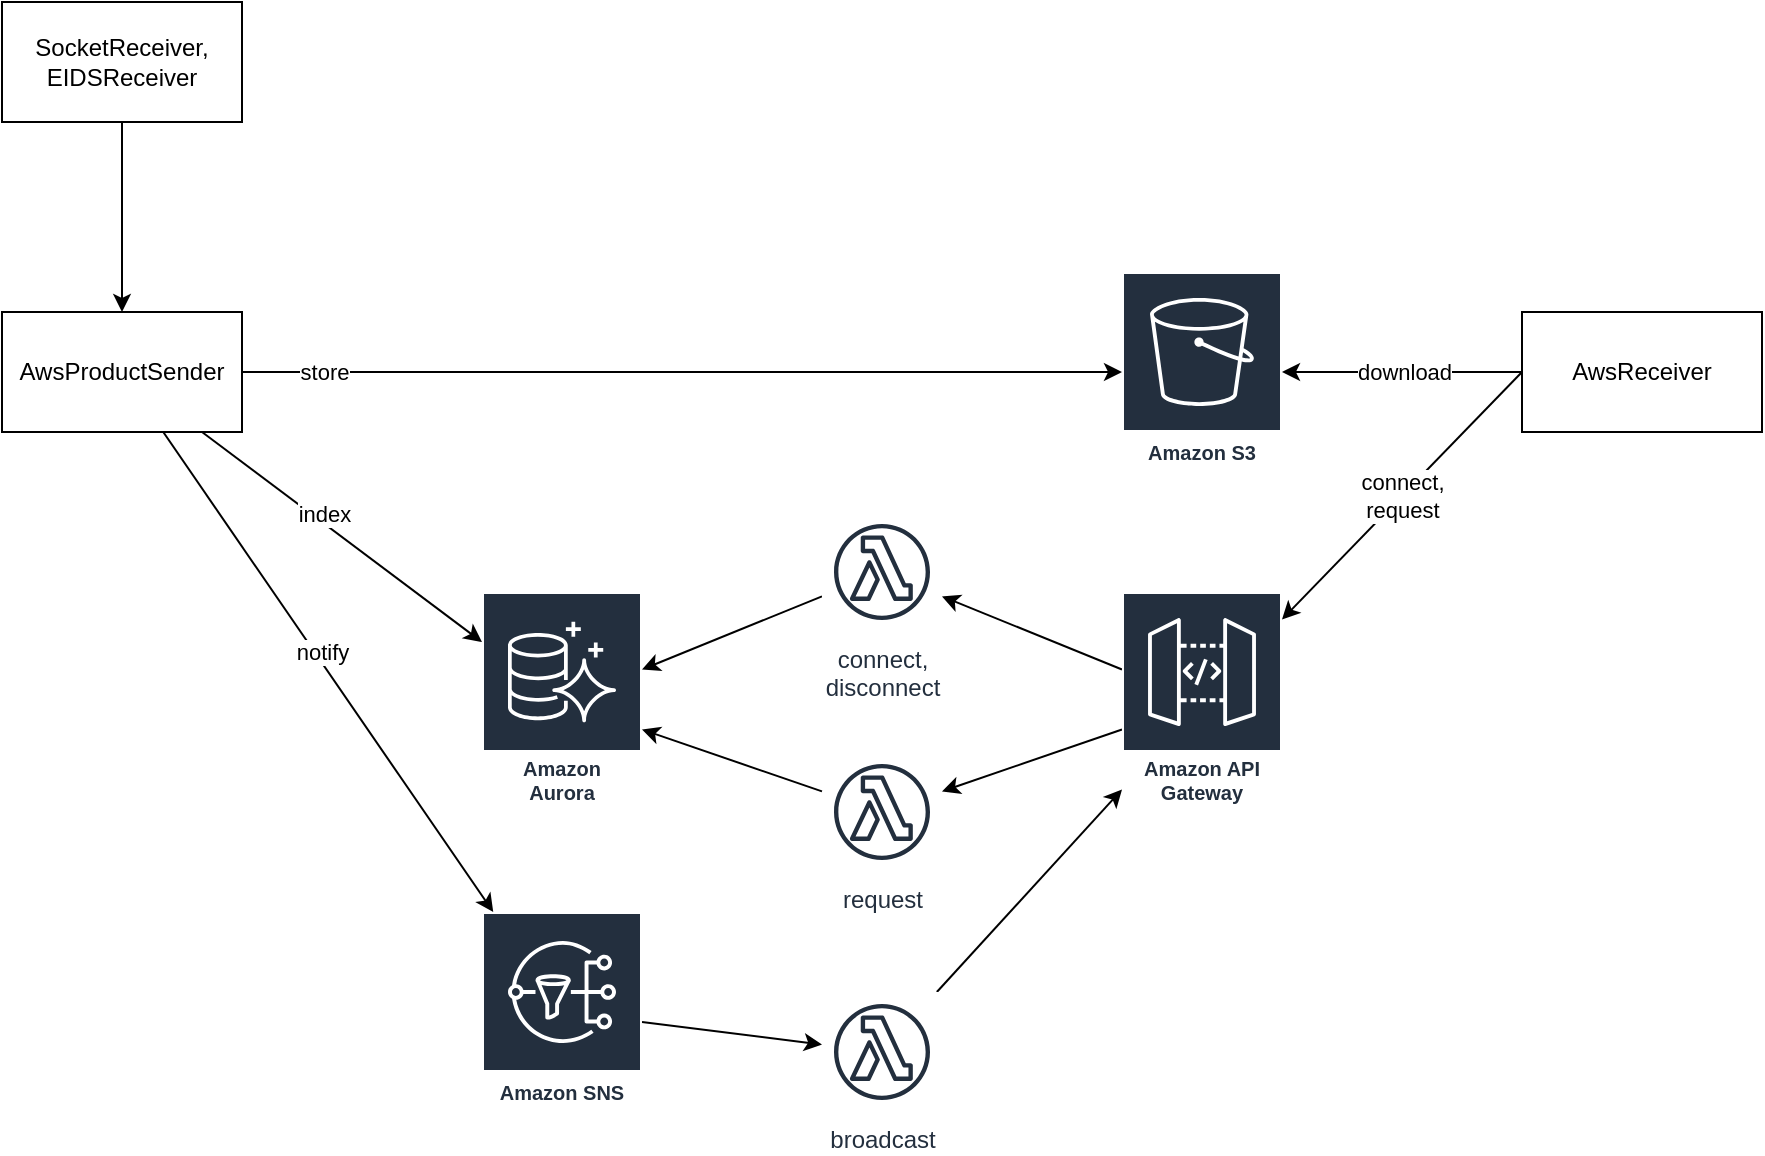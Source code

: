 <mxfile version="13.1.3" pages="2">
    <diagram id="6hGFLwfOUW9BJ-s0fimq" name="Hub">
        <mxGraphModel dx="622" dy="929" grid="1" gridSize="10" guides="1" tooltips="1" connect="1" arrows="1" fold="1" page="1" pageScale="1" pageWidth="827" pageHeight="1169" math="0" shadow="0">
            <root>
                <mxCell id="0"/>
                <mxCell id="1" parent="0"/>
                <mxCell id="23" value="notify" style="rounded=0;orthogonalLoop=1;jettySize=auto;html=1;" parent="1" source="3" target="49" edge="1">
                    <mxGeometry x="-0.069" y="3" relative="1" as="geometry">
                        <mxPoint as="offset"/>
                        <mxPoint x="360" y="163.182" as="targetPoint"/>
                    </mxGeometry>
                </mxCell>
                <mxCell id="24" style="rounded=0;orthogonalLoop=1;jettySize=auto;html=1;" parent="1" source="3" target="18" edge="1">
                    <mxGeometry relative="1" as="geometry"/>
                </mxCell>
                <mxCell id="32" value="store" style="edgeLabel;html=1;align=center;verticalAlign=middle;resizable=0;points=[];" parent="24" vertex="1" connectable="0">
                    <mxGeometry x="-0.167" y="2" relative="1" as="geometry">
                        <mxPoint x="-143" y="2.0" as="offset"/>
                    </mxGeometry>
                </mxCell>
                <mxCell id="50" style="rounded=0;orthogonalLoop=1;jettySize=auto;html=1;" parent="1" source="3" target="19" edge="1">
                    <mxGeometry relative="1" as="geometry"/>
                </mxCell>
                <mxCell id="51" value="index" style="edgeLabel;html=1;align=center;verticalAlign=middle;resizable=0;points=[];" parent="50" vertex="1" connectable="0">
                    <mxGeometry x="0.182" y="-1" relative="1" as="geometry">
                        <mxPoint x="-21.8" y="-22.6" as="offset"/>
                    </mxGeometry>
                </mxCell>
                <mxCell id="3" value="AwsProductSender" style="rounded=0;whiteSpace=wrap;html=1;" parent="1" vertex="1">
                    <mxGeometry x="120" y="260" width="120" height="60" as="geometry"/>
                </mxCell>
                <mxCell id="18" value="Amazon S3" style="outlineConnect=0;fontColor=#232F3E;gradientColor=none;strokeColor=#ffffff;fillColor=#232F3E;dashed=0;verticalLabelPosition=middle;verticalAlign=bottom;align=center;html=1;whiteSpace=wrap;fontSize=10;fontStyle=1;spacing=3;shape=mxgraph.aws4.productIcon;prIcon=mxgraph.aws4.s3;" parent="1" vertex="1">
                    <mxGeometry x="680" y="240" width="80" height="100" as="geometry"/>
                </mxCell>
                <mxCell id="19" value="Amazon&#10;Aurora" style="outlineConnect=0;fontColor=#232F3E;gradientColor=none;strokeColor=#ffffff;fillColor=#232F3E;dashed=0;verticalLabelPosition=middle;verticalAlign=bottom;align=center;html=1;whiteSpace=wrap;fontSize=10;fontStyle=1;spacing=3;shape=mxgraph.aws4.productIcon;prIcon=mxgraph.aws4.aurora;" parent="1" vertex="1">
                    <mxGeometry x="360" y="400" width="80" height="110" as="geometry"/>
                </mxCell>
                <mxCell id="33" value="connect,&lt;br&gt;request" style="edgeStyle=none;rounded=0;orthogonalLoop=1;jettySize=auto;html=1;exitX=0;exitY=0.5;exitDx=0;exitDy=0;" parent="1" source="27" target="54" edge="1">
                    <mxGeometry relative="1" as="geometry">
                        <mxPoint x="720" y="530" as="sourcePoint"/>
                    </mxGeometry>
                </mxCell>
                <mxCell id="66" style="edgeStyle=none;rounded=0;orthogonalLoop=1;jettySize=auto;html=1;" parent="1" source="27" target="18" edge="1">
                    <mxGeometry relative="1" as="geometry"/>
                </mxCell>
                <mxCell id="67" value="download" style="edgeLabel;html=1;align=center;verticalAlign=middle;resizable=0;points=[];" parent="66" vertex="1" connectable="0">
                    <mxGeometry x="-0.141" y="1" relative="1" as="geometry">
                        <mxPoint x="-8" y="-1" as="offset"/>
                    </mxGeometry>
                </mxCell>
                <mxCell id="27" value="AwsReceiver" style="rounded=0;whiteSpace=wrap;html=1;" parent="1" vertex="1">
                    <mxGeometry x="880" y="260" width="120" height="60" as="geometry"/>
                </mxCell>
                <mxCell id="38" style="edgeStyle=none;rounded=0;orthogonalLoop=1;jettySize=auto;html=1;" parent="1" source="30" target="3" edge="1">
                    <mxGeometry relative="1" as="geometry"/>
                </mxCell>
                <mxCell id="30" value="SocketReceiver,&lt;br&gt;EIDSReceiver" style="rounded=0;whiteSpace=wrap;html=1;" parent="1" vertex="1">
                    <mxGeometry x="120" y="105" width="120" height="60" as="geometry"/>
                </mxCell>
                <mxCell id="40" style="edgeStyle=none;rounded=0;orthogonalLoop=1;jettySize=auto;html=1;exitX=0.5;exitY=0;exitDx=0;exitDy=0;" parent="1" edge="1">
                    <mxGeometry relative="1" as="geometry">
                        <mxPoint x="630" y="140" as="sourcePoint"/>
                        <mxPoint x="630" y="140" as="targetPoint"/>
                    </mxGeometry>
                </mxCell>
                <mxCell id="62" style="edgeStyle=none;rounded=0;orthogonalLoop=1;jettySize=auto;html=1;" parent="1" source="49" target="61" edge="1">
                    <mxGeometry relative="1" as="geometry"/>
                </mxCell>
                <mxCell id="49" value="Amazon SNS" style="outlineConnect=0;fontColor=#232F3E;gradientColor=none;strokeColor=#ffffff;fillColor=#232F3E;dashed=0;verticalLabelPosition=middle;verticalAlign=bottom;align=center;html=1;whiteSpace=wrap;fontSize=10;fontStyle=1;spacing=3;shape=mxgraph.aws4.productIcon;prIcon=mxgraph.aws4.sns;" parent="1" vertex="1">
                    <mxGeometry x="360" y="560" width="80" height="100" as="geometry"/>
                </mxCell>
                <mxCell id="57" style="edgeStyle=none;rounded=0;orthogonalLoop=1;jettySize=auto;html=1;" parent="1" source="53" target="19" edge="1">
                    <mxGeometry relative="1" as="geometry"/>
                </mxCell>
                <mxCell id="53" value="connect,&lt;br&gt;disconnect" style="outlineConnect=0;fontColor=#232F3E;gradientColor=none;strokeColor=#232F3E;fillColor=#ffffff;dashed=0;verticalLabelPosition=bottom;verticalAlign=top;align=center;html=1;fontSize=12;fontStyle=0;aspect=fixed;shape=mxgraph.aws4.resourceIcon;resIcon=mxgraph.aws4.lambda_function;" parent="1" vertex="1">
                    <mxGeometry x="530" y="360" width="60" height="60" as="geometry"/>
                </mxCell>
                <mxCell id="64" value="request" style="outlineConnect=0;fontColor=#232F3E;gradientColor=none;strokeColor=#232F3E;fillColor=#ffffff;dashed=0;verticalLabelPosition=bottom;verticalAlign=top;align=center;html=1;fontSize=12;fontStyle=0;aspect=fixed;shape=mxgraph.aws4.resourceIcon;resIcon=mxgraph.aws4.lambda_function;" parent="1" vertex="1">
                    <mxGeometry x="530" y="480" width="60" height="60" as="geometry"/>
                </mxCell>
                <mxCell id="60" style="edgeStyle=none;rounded=0;orthogonalLoop=1;jettySize=auto;html=1;" parent="1" source="64" target="19" edge="1">
                    <mxGeometry relative="1" as="geometry">
                        <mxPoint x="530" y="455" as="sourcePoint"/>
                    </mxGeometry>
                </mxCell>
                <mxCell id="58" style="edgeStyle=none;rounded=0;orthogonalLoop=1;jettySize=auto;html=1;" parent="1" source="54" target="53" edge="1">
                    <mxGeometry relative="1" as="geometry"/>
                </mxCell>
                <mxCell id="59" style="edgeStyle=none;rounded=0;orthogonalLoop=1;jettySize=auto;html=1;" parent="1" source="54" target="64" edge="1">
                    <mxGeometry relative="1" as="geometry">
                        <mxPoint x="590" y="455" as="targetPoint"/>
                    </mxGeometry>
                </mxCell>
                <mxCell id="54" value="Amazon API Gateway" style="outlineConnect=0;fontColor=#232F3E;gradientColor=none;strokeColor=#ffffff;fillColor=#232F3E;dashed=0;verticalLabelPosition=middle;verticalAlign=bottom;align=center;html=1;whiteSpace=wrap;fontSize=10;fontStyle=1;spacing=3;shape=mxgraph.aws4.productIcon;prIcon=mxgraph.aws4.api_gateway;" parent="1" vertex="1">
                    <mxGeometry x="680" y="400" width="80" height="110" as="geometry"/>
                </mxCell>
                <mxCell id="63" style="edgeStyle=none;rounded=0;orthogonalLoop=1;jettySize=auto;html=1;" parent="1" source="61" target="54" edge="1">
                    <mxGeometry relative="1" as="geometry"/>
                </mxCell>
                <mxCell id="61" value="broadcast" style="outlineConnect=0;fontColor=#232F3E;gradientColor=none;strokeColor=#232F3E;fillColor=#ffffff;dashed=0;verticalLabelPosition=bottom;verticalAlign=top;align=center;html=1;fontSize=12;fontStyle=0;aspect=fixed;shape=mxgraph.aws4.resourceIcon;resIcon=mxgraph.aws4.lambda_function;" parent="1" vertex="1">
                    <mxGeometry x="530" y="600" width="60" height="60" as="geometry"/>
                </mxCell>
            </root>
        </mxGraphModel>
    </diagram>
    <diagram id="NvExbKf9E_Spd9pIDjGF" name="Indexer">
        <mxGraphModel dx="529" dy="790" grid="1" gridSize="10" guides="1" tooltips="1" connect="1" arrows="1" fold="1" page="1" pageScale="1" pageWidth="850" pageHeight="1100" math="0" shadow="0">
            <root>
                <mxCell id="tMXbSzah9lJ0fOQAqLaJ-0"/>
                <mxCell id="tMXbSzah9lJ0fOQAqLaJ-1" parent="tMXbSzah9lJ0fOQAqLaJ-0"/>
                <mxCell id="Y6z_k7PLbtC7x86EVh8g-1" style="edgeStyle=orthogonalEdgeStyle;rounded=0;orthogonalLoop=1;jettySize=auto;html=1;entryX=0.5;entryY=0;entryDx=0;entryDy=0;" edge="1" parent="tMXbSzah9lJ0fOQAqLaJ-1" source="tMXbSzah9lJ0fOQAqLaJ-2" target="Y6z_k7PLbtC7x86EVh8g-0">
                    <mxGeometry relative="1" as="geometry"/>
                </mxCell>
                <mxCell id="tMXbSzah9lJ0fOQAqLaJ-2" value="AwsReceiver" style="rounded=0;whiteSpace=wrap;html=1;" vertex="1" parent="tMXbSzah9lJ0fOQAqLaJ-1">
                    <mxGeometry x="80" y="120" width="120" height="60" as="geometry"/>
                </mxCell>
                <mxCell id="tMXbSzah9lJ0fOQAqLaJ-3" value="Amazon&#10;Aurora" style="outlineConnect=0;fontColor=#232F3E;gradientColor=none;strokeColor=#ffffff;fillColor=#232F3E;dashed=0;verticalLabelPosition=middle;verticalAlign=bottom;align=center;html=1;whiteSpace=wrap;fontSize=10;fontStyle=1;spacing=3;shape=mxgraph.aws4.productIcon;prIcon=mxgraph.aws4.aurora;" vertex="1" parent="tMXbSzah9lJ0fOQAqLaJ-1">
                    <mxGeometry x="320" y="280" width="80" height="110" as="geometry"/>
                </mxCell>
                <mxCell id="tMXbSzah9lJ0fOQAqLaJ-4" value="Amazon S3" style="outlineConnect=0;fontColor=#232F3E;gradientColor=none;strokeColor=#ffffff;fillColor=#232F3E;dashed=0;verticalLabelPosition=middle;verticalAlign=bottom;align=center;html=1;whiteSpace=wrap;fontSize=10;fontStyle=1;spacing=3;shape=mxgraph.aws4.productIcon;prIcon=mxgraph.aws4.s3;" vertex="1" parent="tMXbSzah9lJ0fOQAqLaJ-1">
                    <mxGeometry x="320" y="120" width="80" height="100" as="geometry"/>
                </mxCell>
                <mxCell id="Y6z_k7PLbtC7x86EVh8g-2" style="edgeStyle=orthogonalEdgeStyle;rounded=0;orthogonalLoop=1;jettySize=auto;html=1;" edge="1" parent="tMXbSzah9lJ0fOQAqLaJ-1" source="Y6z_k7PLbtC7x86EVh8g-0" target="tMXbSzah9lJ0fOQAqLaJ-3">
                    <mxGeometry relative="1" as="geometry"/>
                </mxCell>
                <mxCell id="Y6z_k7PLbtC7x86EVh8g-3" value="index" style="edgeLabel;html=1;align=center;verticalAlign=middle;resizable=0;points=[];" vertex="1" connectable="0" parent="Y6z_k7PLbtC7x86EVh8g-2">
                    <mxGeometry x="-0.3" y="-2" relative="1" as="geometry">
                        <mxPoint as="offset"/>
                    </mxGeometry>
                </mxCell>
                <mxCell id="Y6z_k7PLbtC7x86EVh8g-8" style="edgeStyle=none;rounded=0;orthogonalLoop=1;jettySize=auto;html=1;" edge="1" parent="tMXbSzah9lJ0fOQAqLaJ-1" source="Y6z_k7PLbtC7x86EVh8g-0" target="tMXbSzah9lJ0fOQAqLaJ-4">
                    <mxGeometry relative="1" as="geometry"/>
                </mxCell>
                <mxCell id="ASTXVSSrqzE9-W_bEEke-1" style="edgeStyle=none;rounded=0;orthogonalLoop=1;jettySize=auto;html=1;dashed=1;" edge="1" parent="tMXbSzah9lJ0fOQAqLaJ-1" source="Y6z_k7PLbtC7x86EVh8g-0" target="ASTXVSSrqzE9-W_bEEke-0">
                    <mxGeometry relative="1" as="geometry"/>
                </mxCell>
                <mxCell id="Y6z_k7PLbtC7x86EVh8g-0" value="Indexer" style="rounded=0;whiteSpace=wrap;html=1;" vertex="1" parent="tMXbSzah9lJ0fOQAqLaJ-1">
                    <mxGeometry x="80" y="305" width="120" height="60" as="geometry"/>
                </mxCell>
                <mxCell id="Y6z_k7PLbtC7x86EVh8g-6" value="query" style="edgeStyle=none;rounded=0;orthogonalLoop=1;jettySize=auto;html=1;" edge="1" parent="tMXbSzah9lJ0fOQAqLaJ-1" source="Y6z_k7PLbtC7x86EVh8g-5" target="tMXbSzah9lJ0fOQAqLaJ-3">
                    <mxGeometry relative="1" as="geometry"/>
                </mxCell>
                <mxCell id="Y6z_k7PLbtC7x86EVh8g-7" style="edgeStyle=none;rounded=0;orthogonalLoop=1;jettySize=auto;html=1;" edge="1" parent="tMXbSzah9lJ0fOQAqLaJ-1" source="Y6z_k7PLbtC7x86EVh8g-5" target="tMXbSzah9lJ0fOQAqLaJ-4">
                    <mxGeometry relative="1" as="geometry"/>
                </mxCell>
                <mxCell id="Y6z_k7PLbtC7x86EVh8g-5" value="Web Service" style="rounded=0;whiteSpace=wrap;html=1;" vertex="1" parent="tMXbSzah9lJ0fOQAqLaJ-1">
                    <mxGeometry x="520" y="305" width="120" height="60" as="geometry"/>
                </mxCell>
                <mxCell id="ASTXVSSrqzE9-W_bEEke-0" value="Amazon SNS" style="outlineConnect=0;fontColor=#232F3E;gradientColor=none;strokeColor=#ffffff;fillColor=#999999;dashed=0;verticalLabelPosition=middle;verticalAlign=bottom;align=center;html=1;whiteSpace=wrap;fontSize=10;fontStyle=1;spacing=3;shape=mxgraph.aws4.productIcon;prIcon=mxgraph.aws4.sns;" vertex="1" parent="tMXbSzah9lJ0fOQAqLaJ-1">
                    <mxGeometry x="320" y="440" width="80" height="100" as="geometry"/>
                </mxCell>
            </root>
        </mxGraphModel>
    </diagram>
</mxfile>